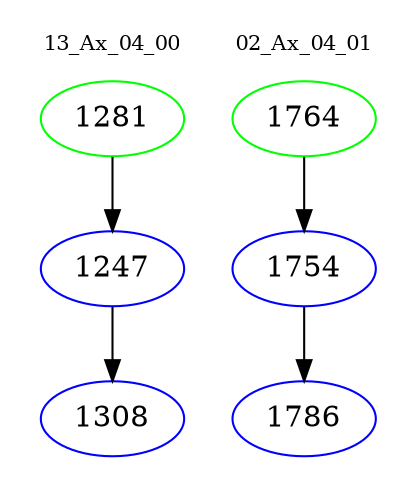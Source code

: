 digraph{
subgraph cluster_0 {
color = white
label = "13_Ax_04_00";
fontsize=10;
T0_1281 [label="1281", color="green"]
T0_1281 -> T0_1247 [color="black"]
T0_1247 [label="1247", color="blue"]
T0_1247 -> T0_1308 [color="black"]
T0_1308 [label="1308", color="blue"]
}
subgraph cluster_1 {
color = white
label = "02_Ax_04_01";
fontsize=10;
T1_1764 [label="1764", color="green"]
T1_1764 -> T1_1754 [color="black"]
T1_1754 [label="1754", color="blue"]
T1_1754 -> T1_1786 [color="black"]
T1_1786 [label="1786", color="blue"]
}
}
